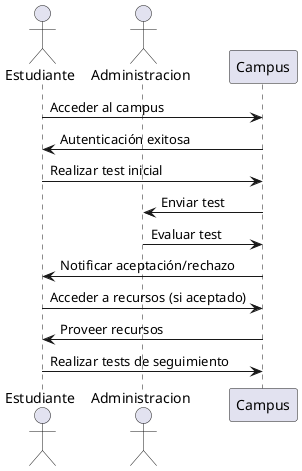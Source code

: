 @startuml
actor Estudiante
actor Administracion
participant Sistema as "Campus"

Estudiante -> Sistema: Acceder al campus
Sistema -> Estudiante: Autenticación exitosa
Estudiante -> Sistema: Realizar test inicial
Sistema -> Administracion: Enviar test
Administracion -> Sistema: Evaluar test
Sistema -> Estudiante: Notificar aceptación/rechazo

Estudiante -> Sistema: Acceder a recursos (si aceptado)
Sistema -> Estudiante: Proveer recursos
Estudiante -> Sistema: Realizar tests de seguimiento
@enduml
